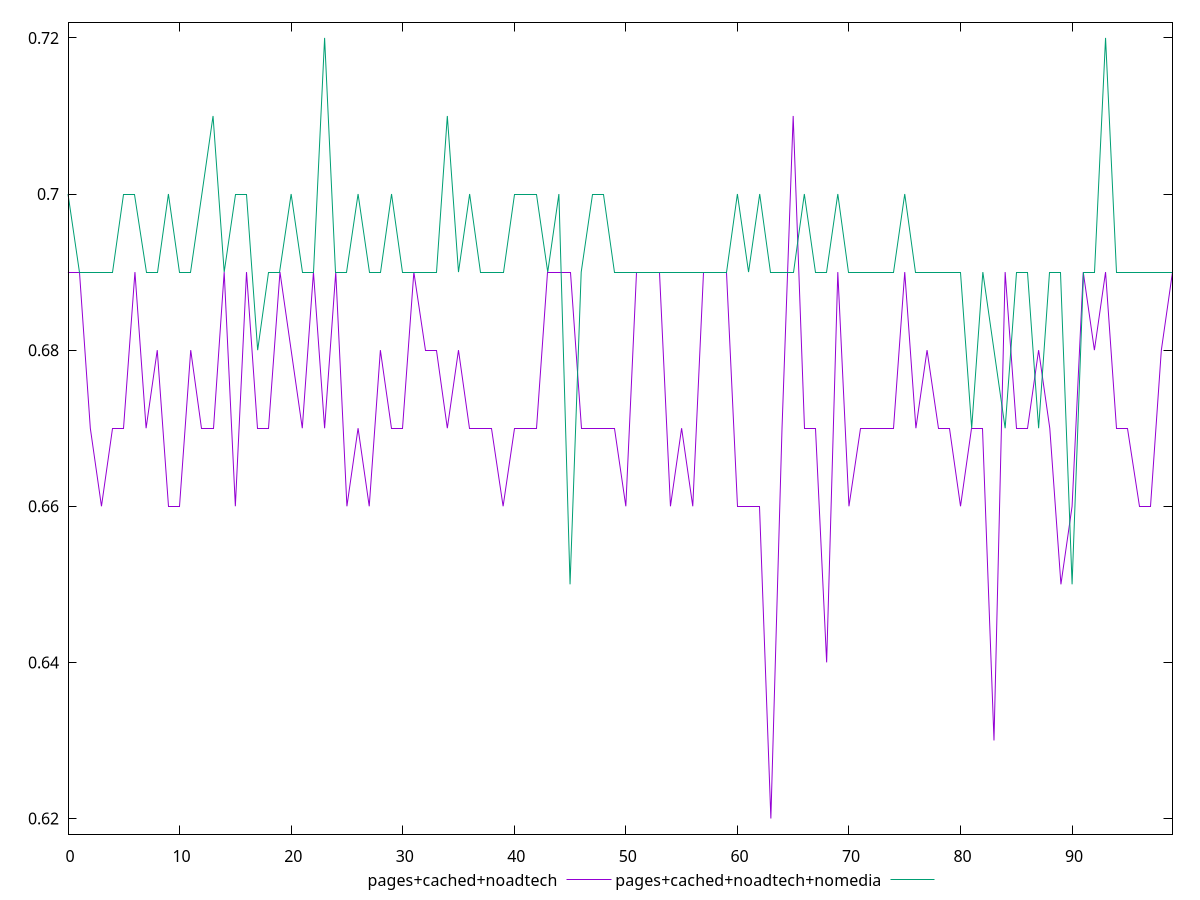 reset

$pagesCachedNoadtech <<EOF
0 0.69
1 0.69
2 0.67
3 0.66
4 0.67
5 0.67
6 0.69
7 0.67
8 0.68
9 0.66
10 0.66
11 0.68
12 0.67
13 0.67
14 0.69
15 0.66
16 0.69
17 0.67
18 0.67
19 0.69
20 0.68
21 0.67
22 0.69
23 0.67
24 0.69
25 0.66
26 0.67
27 0.66
28 0.68
29 0.67
30 0.67
31 0.69
32 0.68
33 0.68
34 0.67
35 0.68
36 0.67
37 0.67
38 0.67
39 0.66
40 0.67
41 0.67
42 0.67
43 0.69
44 0.69
45 0.69
46 0.67
47 0.67
48 0.67
49 0.67
50 0.66
51 0.69
52 0.69
53 0.69
54 0.66
55 0.67
56 0.66
57 0.69
58 0.69
59 0.69
60 0.66
61 0.66
62 0.66
63 0.62
64 0.67
65 0.71
66 0.67
67 0.67
68 0.64
69 0.69
70 0.66
71 0.67
72 0.67
73 0.67
74 0.67
75 0.69
76 0.67
77 0.68
78 0.67
79 0.67
80 0.66
81 0.67
82 0.67
83 0.63
84 0.69
85 0.67
86 0.67
87 0.68
88 0.67
89 0.65
90 0.66
91 0.69
92 0.68
93 0.69
94 0.67
95 0.67
96 0.66
97 0.66
98 0.68
99 0.69
EOF

$pagesCachedNoadtechNomedia <<EOF
0 0.7
1 0.69
2 0.69
3 0.69
4 0.69
5 0.7
6 0.7
7 0.69
8 0.69
9 0.7
10 0.69
11 0.69
12 0.7
13 0.71
14 0.69
15 0.7
16 0.7
17 0.68
18 0.69
19 0.69
20 0.7
21 0.69
22 0.69
23 0.72
24 0.69
25 0.69
26 0.7
27 0.69
28 0.69
29 0.7
30 0.69
31 0.69
32 0.69
33 0.69
34 0.71
35 0.69
36 0.7
37 0.69
38 0.69
39 0.69
40 0.7
41 0.7
42 0.7
43 0.69
44 0.7
45 0.65
46 0.69
47 0.7
48 0.7
49 0.69
50 0.69
51 0.69
52 0.69
53 0.69
54 0.69
55 0.69
56 0.69
57 0.69
58 0.69
59 0.69
60 0.7
61 0.69
62 0.7
63 0.69
64 0.69
65 0.69
66 0.7
67 0.69
68 0.69
69 0.7
70 0.69
71 0.69
72 0.69
73 0.69
74 0.69
75 0.7
76 0.69
77 0.69
78 0.69
79 0.69
80 0.69
81 0.67
82 0.69
83 0.68
84 0.67
85 0.69
86 0.69
87 0.67
88 0.69
89 0.69
90 0.65
91 0.69
92 0.69
93 0.72
94 0.69
95 0.69
96 0.69
97 0.69
98 0.69
99 0.69
EOF

set key outside below
set xrange [0:99]
set yrange [0.618:0.722]
set trange [0.618:0.722]
set terminal svg size 640, 520 enhanced background rgb 'white'
set output "report_00021_2021-02-20T09:16:39.615Z/meta/score/comparison/line/2_vs_3.svg"

plot $pagesCachedNoadtech title "pages+cached+noadtech" with line, \
     $pagesCachedNoadtechNomedia title "pages+cached+noadtech+nomedia" with line

reset
